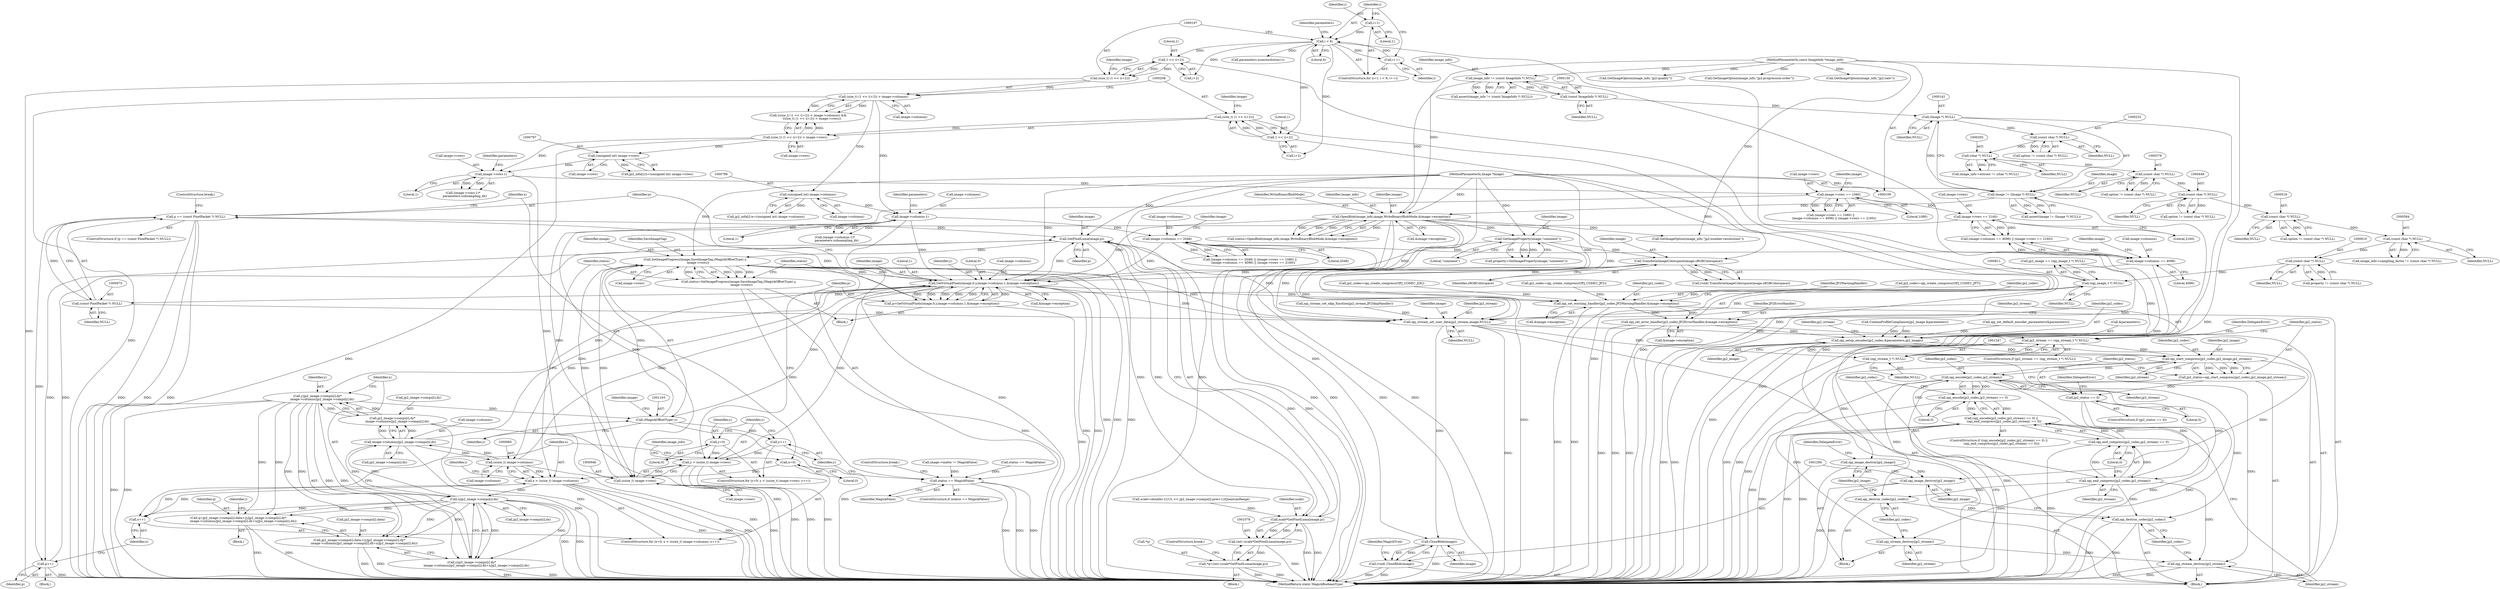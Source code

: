 digraph "0_ImageMagick_3d5ac8c20846871f1eb3068b65f93da7cd33bfd0_0@pointer" {
"1000972" [label="(Call,p == (const PixelPacket *) NULL)"];
"1000957" [label="(Call,p=GetVirtualPixels(image,0,y,image->columns,1,&image->exception))"];
"1000959" [label="(Call,GetVirtualPixels(image,0,y,image->columns,1,&image->exception))"];
"1000659" [label="(Call,TransformImageColorspace(image,sRGBColorspace))"];
"1000603" [label="(Call,GetImageProperty(image,\"comment\"))"];
"1000167" [label="(Call,OpenBlob(image_info,image,WriteBinaryBlobMode,&image->exception))"];
"1000127" [label="(Call,image_info != (const ImageInfo *) NULL)"];
"1000110" [label="(MethodParameterIn,const ImageInfo *image_info)"];
"1000129" [label="(Call,(const ImageInfo *) NULL)"];
"1000139" [label="(Call,image != (Image *) NULL)"];
"1000111" [label="(MethodParameterIn,Image *image)"];
"1000141" [label="(Call,(Image *) NULL)"];
"1001159" [label="(Call,SetImageProgress(image,SaveImageTag,(MagickOffsetType) y,\n      image->rows))"];
"1001081" [label="(Call,GetPixelLuma(image,p))"];
"1001155" [label="(Call,p++)"];
"1000972" [label="(Call,p == (const PixelPacket *) NULL)"];
"1000974" [label="(Call,(const PixelPacket *) NULL)"];
"1000810" [label="(Call,(opj_image_t *) NULL)"];
"1000609" [label="(Call,(const char *) NULL)"];
"1000583" [label="(Call,(const char *) NULL)"];
"1000515" [label="(Call,(const char *) NULL)"];
"1000448" [label="(Call,(const char *) NULL)"];
"1000377" [label="(Call,(const char *) NULL)"];
"1000291" [label="(Call,(char *) NULL)"];
"1000231" [label="(Call,(const char *) NULL)"];
"1001162" [label="(Call,(MagickOffsetType) y)"];
"1001034" [label="(Call,y/jp2_image->comps[i].dy*\n          image->columns/jp2_image->comps[i].dx)"];
"1001036" [label="(Call,jp2_image->comps[i].dy*\n          image->columns/jp2_image->comps[i].dx)"];
"1001044" [label="(Call,image->columns/jp2_image->comps[i].dx)"];
"1000984" [label="(Call,(ssize_t) image->columns)"];
"1001055" [label="(Call,x/jp2_image->comps[i].dx)"];
"1000982" [label="(Call,x < (ssize_t) image->columns)"];
"1000989" [label="(Call,x++)"];
"1000979" [label="(Call,x=0)"];
"1000947" [label="(Call,(ssize_t) image->rows)"];
"1000890" [label="(Call,image->rows == 1080)"];
"1000867" [label="(Call,image->rows-1)"];
"1000206" [label="(Call,(size_t) (1 << (i+2)) > image->rows)"];
"1000207" [label="(Call,(size_t) (1 << (i+2)))"];
"1000209" [label="(Call,1 << (i+2))"];
"1000188" [label="(Call,i < 6)"];
"1000185" [label="(Call,i=1)"];
"1000191" [label="(Call,i++)"];
"1000796" [label="(Call,(unsigned int) image->rows)"];
"1000901" [label="(Call,image->rows == 2160)"];
"1000945" [label="(Call,y < (ssize_t) image->rows)"];
"1000952" [label="(Call,y++)"];
"1000942" [label="(Call,y=0)"];
"1000896" [label="(Call,image->columns == 4096)"];
"1000884" [label="(Call,image->columns == 2048)"];
"1000844" [label="(Call,image->columns-1)"];
"1000195" [label="(Call,(size_t) (1 << (i+2)) > image->columns)"];
"1000196" [label="(Call,(size_t) (1 << (i+2)))"];
"1000198" [label="(Call,1 << (i+2))"];
"1000785" [label="(Call,(unsigned int) image->columns)"];
"1001079" [label="(Call,scale*GetPixelLuma(image,p))"];
"1001077" [label="(Call,(int) (scale*GetPixelLuma(image,p)))"];
"1001074" [label="(Call,*q=(int) (scale*GetPixelLuma(image,p)))"];
"1001023" [label="(Call,q=jp2_image->comps[i].data+(y/jp2_image->comps[i].dy*\n          image->columns/jp2_image->comps[i].dx+x/jp2_image->comps[i].dx))"];
"1001025" [label="(Call,jp2_image->comps[i].data+(y/jp2_image->comps[i].dy*\n          image->columns/jp2_image->comps[i].dx+x/jp2_image->comps[i].dx))"];
"1001033" [label="(Call,y/jp2_image->comps[i].dy*\n          image->columns/jp2_image->comps[i].dx+x/jp2_image->comps[i].dx)"];
"1001203" [label="(Call,opj_set_warning_handler(jp2_codec,JP2WarningHandler,&image->exception))"];
"1001210" [label="(Call,opj_set_error_handler(jp2_codec,JP2ErrorHandler,&image->exception))"];
"1001217" [label="(Call,opj_setup_encoder(jp2_codec,&parameters,jp2_image))"];
"1001254" [label="(Call,opj_start_compress(jp2_codec,jp2_image,jp2_stream))"];
"1001252" [label="(Call,jp2_status=opj_start_compress(jp2_codec,jp2_image,jp2_stream))"];
"1001259" [label="(Call,jp2_status == 0)"];
"1001268" [label="(Call,opj_encode(jp2_codec,jp2_stream))"];
"1001267" [label="(Call,opj_encode(jp2_codec,jp2_stream) == 0)"];
"1001266" [label="(Call,(opj_encode(jp2_codec,jp2_stream) == 0) ||\n      (opj_end_compress(jp2_codec,jp2_stream) == 0))"];
"1001273" [label="(Call,opj_end_compress(jp2_codec,jp2_stream))"];
"1001272" [label="(Call,opj_end_compress(jp2_codec,jp2_stream) == 0)"];
"1001278" [label="(Call,opj_stream_destroy(jp2_stream))"];
"1001287" [label="(Call,opj_stream_destroy(jp2_stream))"];
"1001280" [label="(Call,opj_destroy_codec(jp2_codec))"];
"1001289" [label="(Call,opj_destroy_codec(jp2_codec))"];
"1001282" [label="(Call,opj_image_destroy(jp2_image))"];
"1001291" [label="(Call,opj_image_destroy(jp2_image))"];
"1001239" [label="(Call,opj_stream_set_user_data(jp2_stream,image,NULL))"];
"1001244" [label="(Call,jp2_stream == (opj_stream_t *) NULL)"];
"1001246" [label="(Call,(opj_stream_t *) NULL)"];
"1001295" [label="(Call,CloseBlob(image))"];
"1001293" [label="(Call,(void) CloseBlob(image))"];
"1001157" [label="(Call,status=SetImageProgress(image,SaveImageTag,(MagickOffsetType) y,\n      image->rows))"];
"1001169" [label="(Call,status == MagickFalse)"];
"1000976" [label="(Identifier,NULL)"];
"1001291" [label="(Call,opj_image_destroy(jp2_image))"];
"1000994" [label="(Identifier,i)"];
"1000371" [label="(Call,GetImageOption(image_info,\"jp2:quality\"))"];
"1000131" [label="(Identifier,NULL)"];
"1000184" [label="(ControlStructure,for (i=1; i < 6; i++))"];
"1000171" [label="(Call,&image->exception)"];
"1001073" [label="(Block,)"];
"1001263" [label="(Identifier,DelegateError)"];
"1001181" [label="(Call,jp2_codec=opj_create_compress(OPJ_CODEC_JPT))"];
"1001217" [label="(Call,opj_setup_encoder(jp2_codec,&parameters,jp2_image))"];
"1000127" [label="(Call,image_info != (const ImageInfo *) NULL)"];
"1000953" [label="(Identifier,y)"];
"1000191" [label="(Call,i++)"];
"1000585" [label="(Identifier,NULL)"];
"1000141" [label="(Call,(Image *) NULL)"];
"1001065" [label="(Identifier,i)"];
"1000850" [label="(Identifier,parameters)"];
"1001194" [label="(Call,jp2_codec=opj_create_compress(OPJ_CODEC_J2K))"];
"1000377" [label="(Call,(const char *) NULL)"];
"1001252" [label="(Call,jp2_status=opj_start_compress(jp2_codec,jp2_image,jp2_stream))"];
"1000604" [label="(Identifier,image)"];
"1001255" [label="(Identifier,jp2_codec)"];
"1000206" [label="(Call,(size_t) (1 << (i+2)) > image->rows)"];
"1000902" [label="(Call,image->rows)"];
"1001258" [label="(ControlStructure,if (jp2_status == 0))"];
"1000186" [label="(Identifier,i)"];
"1001244" [label="(Call,jp2_stream == (opj_stream_t *) NULL)"];
"1001280" [label="(Call,opj_destroy_codec(jp2_codec))"];
"1001275" [label="(Identifier,jp2_stream)"];
"1001156" [label="(Identifier,p)"];
"1001219" [label="(Call,&parameters)"];
"1000977" [label="(ControlStructure,break;)"];
"1000375" [label="(Call,option != (const char *) NULL)"];
"1000866" [label="(Call,(image->rows-1)*\n    parameters.subsampling_dx)"];
"1000843" [label="(Call,(image->columns-1)*\n    parameters.subsampling_dx)"];
"1000199" [label="(Literal,1)"];
"1001199" [label="(Call,jp2_codec=opj_create_compress(OPJ_CODEC_JP2))"];
"1000214" [label="(Call,image->rows)"];
"1001292" [label="(Identifier,jp2_image)"];
"1001171" [label="(Identifier,MagickFalse)"];
"1000954" [label="(Block,)"];
"1001223" [label="(Identifier,jp2_stream)"];
"1000176" [label="(Call,status == MagickFalse)"];
"1000990" [label="(Identifier,x)"];
"1000229" [label="(Call,option != (const char *) NULL)"];
"1001037" [label="(Call,jp2_image->comps[i].dy)"];
"1000959" [label="(Call,GetVirtualPixels(image,0,y,image->columns,1,&image->exception))"];
"1000209" [label="(Call,1 << (i+2))"];
"1001277" [label="(Block,)"];
"1001172" [label="(ControlStructure,break;)"];
"1000167" [label="(Call,OpenBlob(image_info,image,WriteBinaryBlobMode,&image->exception))"];
"1000903" [label="(Identifier,image)"];
"1001285" [label="(Identifier,DelegateError)"];
"1000215" [label="(Identifier,image)"];
"1000515" [label="(Call,(const char *) NULL)"];
"1001155" [label="(Call,p++)"];
"1000196" [label="(Call,(size_t) (1 << (i+2)))"];
"1000192" [label="(Identifier,i)"];
"1000906" [label="(Call,CinemaProfileCompliance(jp2_image,&parameters))"];
"1000896" [label="(Call,image->columns == 4096)"];
"1000984" [label="(Call,(ssize_t) image->columns)"];
"1000168" [label="(Identifier,image_info)"];
"1001165" [label="(Call,image->rows)"];
"1001057" [label="(Call,jp2_image->comps[i].dx)"];
"1001281" [label="(Identifier,jp2_codec)"];
"1001157" [label="(Call,status=SetImageProgress(image,SaveImageTag,(MagickOffsetType) y,\n      image->rows))"];
"1000947" [label="(Call,(ssize_t) image->rows)"];
"1000957" [label="(Call,p=GetVirtualPixels(image,0,y,image->columns,1,&image->exception))"];
"1001006" [label="(Call,scale=(double) ((1UL << jp2_image->comps[i].prec)-1)/QuantumRange)"];
"1000195" [label="(Call,(size_t) (1 << (i+2)) > image->columns)"];
"1001269" [label="(Identifier,jp2_codec)"];
"1000901" [label="(Call,image->rows == 2160)"];
"1000194" [label="(Call,((size_t) (1 << (i+2)) > image->columns) &&\n        ((size_t) (1 << (i+2)) > image->rows))"];
"1000198" [label="(Call,1 << (i+2))"];
"1000231" [label="(Call,(const char *) NULL)"];
"1000883" [label="(Call,(image->columns == 2048) || (image->rows == 1080) ||\n       (image->columns == 4096) || (image->rows == 2160))"];
"1000952" [label="(Call,y++)"];
"1000448" [label="(Call,(const char *) NULL)"];
"1000143" [label="(Identifier,NULL)"];
"1000867" [label="(Call,image->rows-1)"];
"1001245" [label="(Identifier,jp2_stream)"];
"1001239" [label="(Call,opj_stream_set_user_data(jp2_stream,image,NULL))"];
"1000607" [label="(Call,property != (const char *) NULL)"];
"1000126" [label="(Call,assert(image_info != (const ImageInfo *) NULL))"];
"1000989" [label="(Call,x++)"];
"1001257" [label="(Identifier,jp2_stream)"];
"1001290" [label="(Identifier,jp2_codec)"];
"1001299" [label="(MethodReturn,static MagickBooleanType)"];
"1000891" [label="(Call,image->rows)"];
"1001279" [label="(Identifier,jp2_stream)"];
"1001248" [label="(Identifier,NULL)"];
"1000895" [label="(Call,(image->columns == 4096) || (image->rows == 2160))"];
"1000188" [label="(Call,i < 6)"];
"1001266" [label="(Call,(opj_encode(jp2_codec,jp2_stream) == 0) ||\n      (opj_end_compress(jp2_codec,jp2_stream) == 0))"];
"1000873" [label="(Identifier,parameters)"];
"1000885" [label="(Call,image->columns)"];
"1001055" [label="(Call,x/jp2_image->comps[i].dx)"];
"1000871" [label="(Literal,1)"];
"1000187" [label="(Literal,1)"];
"1000204" [label="(Identifier,image)"];
"1001162" [label="(Call,(MagickOffsetType) y)"];
"1001048" [label="(Call,jp2_image->comps[i].dx)"];
"1001036" [label="(Call,jp2_image->comps[i].dy*\n          image->columns/jp2_image->comps[i].dx)"];
"1000978" [label="(ControlStructure,for (x=0; x < (ssize_t) image->columns; x++))"];
"1001083" [label="(Identifier,p)"];
"1001203" [label="(Call,opj_set_warning_handler(jp2_codec,JP2WarningHandler,&image->exception))"];
"1000165" [label="(Call,status=OpenBlob(image_info,image,WriteBinaryBlobMode,&image->exception))"];
"1000659" [label="(Call,TransformImageColorspace(image,sRGBColorspace))"];
"1000808" [label="(Call,jp2_image == (opj_image_t *) NULL)"];
"1001079" [label="(Call,scale*GetPixelLuma(image,p))"];
"1000945" [label="(Call,y < (ssize_t) image->rows)"];
"1000894" [label="(Literal,1080)"];
"1000293" [label="(Identifier,NULL)"];
"1001034" [label="(Call,y/jp2_image->comps[i].dy*\n          image->columns/jp2_image->comps[i].dx)"];
"1001023" [label="(Call,q=jp2_image->comps[i].data+(y/jp2_image->comps[i].dy*\n          image->columns/jp2_image->comps[i].dx+x/jp2_image->comps[i].dx))"];
"1000890" [label="(Call,image->rows == 1080)"];
"1001210" [label="(Call,opj_set_error_handler(jp2_codec,JP2ErrorHandler,&image->exception))"];
"1000892" [label="(Identifier,image)"];
"1001170" [label="(Identifier,status)"];
"1000609" [label="(Call,(const char *) NULL)"];
"1000663" [label="(Call,image->matte != MagickFalse)"];
"1000971" [label="(ControlStructure,if (p == (const PixelPacket *) NULL))"];
"1000905" [label="(Literal,2160)"];
"1001236" [label="(Call,opj_stream_set_skip_function(jp2_stream,JP2SkipHandler))"];
"1000981" [label="(Literal,0)"];
"1001161" [label="(Identifier,SaveImageTag)"];
"1000810" [label="(Call,(opj_image_t *) NULL)"];
"1001035" [label="(Identifier,y)"];
"1000779" [label="(Call,jp2_info[i].w=(unsigned int) image->columns)"];
"1000884" [label="(Call,image->columns == 2048)"];
"1001243" [label="(ControlStructure,if (jp2_stream == (opj_stream_t *) NULL))"];
"1001298" [label="(Identifier,MagickTrue)"];
"1000960" [label="(Identifier,image)"];
"1000982" [label="(Call,x < (ssize_t) image->columns)"];
"1000513" [label="(Call,option != (const char *) NULL)"];
"1000185" [label="(Call,i=1)"];
"1000112" [label="(Block,)"];
"1000848" [label="(Literal,1)"];
"1000181" [label="(Call,opj_set_default_encoder_parameters(&parameters))"];
"1001168" [label="(ControlStructure,if (status == MagickFalse))"];
"1001003" [label="(Block,)"];
"1000379" [label="(Identifier,NULL)"];
"1001265" [label="(ControlStructure,if ((opj_encode(jp2_codec,jp2_stream) == 0) ||\n      (opj_end_compress(jp2_codec,jp2_stream) == 0)))"];
"1000129" [label="(Call,(const ImageInfo *) NULL)"];
"1000218" [label="(Call,parameters.numresolution=i)"];
"1000966" [label="(Literal,1)"];
"1001080" [label="(Identifier,scale)"];
"1000225" [label="(Call,GetImageOption(image_info,\"jp2:number-resolutions\"))"];
"1001177" [label="(Identifier,image_info)"];
"1001259" [label="(Call,jp2_status == 0)"];
"1000233" [label="(Identifier,NULL)"];
"1000949" [label="(Call,image->rows)"];
"1001218" [label="(Identifier,jp2_codec)"];
"1001256" [label="(Identifier,jp2_image)"];
"1000661" [label="(Identifier,sRGBColorspace)"];
"1001254" [label="(Call,opj_start_compress(jp2_codec,jp2_image,jp2_stream))"];
"1000601" [label="(Call,property=GetImageProperty(image,\"comment\"))"];
"1001166" [label="(Identifier,image)"];
"1001158" [label="(Identifier,status)"];
"1000207" [label="(Call,(size_t) (1 << (i+2)))"];
"1000110" [label="(MethodParameterIn,const ImageInfo *image_info)"];
"1001164" [label="(Identifier,y)"];
"1000579" [label="(Call,image_info->sampling_factor != (const char *) NULL)"];
"1000986" [label="(Call,image->columns)"];
"1000169" [label="(Identifier,image)"];
"1000868" [label="(Call,image->rows)"];
"1000190" [label="(Literal,6)"];
"1001282" [label="(Call,opj_image_destroy(jp2_image))"];
"1001025" [label="(Call,jp2_image->comps[i].data+(y/jp2_image->comps[i].dy*\n          image->columns/jp2_image->comps[i].dx+x/jp2_image->comps[i].dx))"];
"1000446" [label="(Call,option != (const char *) NULL)"];
"1001206" [label="(Call,&image->exception)"];
"1000941" [label="(ControlStructure,for (y=0; y < (ssize_t) image->rows; y++))"];
"1000942" [label="(Call,y=0)"];
"1000958" [label="(Identifier,p)"];
"1001169" [label="(Call,status == MagickFalse)"];
"1001045" [label="(Call,image->columns)"];
"1000979" [label="(Call,x=0)"];
"1001056" [label="(Identifier,x)"];
"1000787" [label="(Call,image->columns)"];
"1000220" [label="(Identifier,parameters)"];
"1000605" [label="(Literal,\"comment\")"];
"1001296" [label="(Identifier,image)"];
"1001159" [label="(Call,SetImageProgress(image,SaveImageTag,(MagickOffsetType) y,\n      image->rows))"];
"1001253" [label="(Identifier,jp2_status)"];
"1000946" [label="(Identifier,y)"];
"1001278" [label="(Call,opj_stream_destroy(jp2_stream))"];
"1001081" [label="(Call,GetPixelLuma(image,p))"];
"1000442" [label="(Call,GetImageOption(image_info,\"jp2:progression-order\"))"];
"1001204" [label="(Identifier,jp2_codec)"];
"1001261" [label="(Literal,0)"];
"1000139" [label="(Call,image != (Image *) NULL)"];
"1000812" [label="(Identifier,NULL)"];
"1001288" [label="(Identifier,jp2_stream)"];
"1001213" [label="(Call,&image->exception)"];
"1001084" [label="(ControlStructure,break;)"];
"1001267" [label="(Call,opj_encode(jp2_codec,jp2_stream) == 0)"];
"1001074" [label="(Call,*q=(int) (scale*GetPixelLuma(image,p)))"];
"1000888" [label="(Literal,2048)"];
"1001273" [label="(Call,opj_end_compress(jp2_codec,jp2_stream))"];
"1001260" [label="(Identifier,jp2_status)"];
"1000210" [label="(Literal,1)"];
"1000517" [label="(Identifier,NULL)"];
"1000200" [label="(Call,i+2)"];
"1000845" [label="(Call,image->columns)"];
"1001274" [label="(Identifier,jp2_codec)"];
"1001082" [label="(Identifier,image)"];
"1000973" [label="(Identifier,p)"];
"1000897" [label="(Call,image->columns)"];
"1001289" [label="(Call,opj_destroy_codec(jp2_codec))"];
"1001242" [label="(Identifier,NULL)"];
"1001246" [label="(Call,(opj_stream_t *) NULL)"];
"1001075" [label="(Call,*q)"];
"1000983" [label="(Identifier,x)"];
"1001293" [label="(Call,(void) CloseBlob(image))"];
"1000790" [label="(Call,jp2_info[i].h=(unsigned int) image->rows)"];
"1000138" [label="(Call,assert(image != (Image *) NULL))"];
"1000450" [label="(Identifier,NULL)"];
"1000611" [label="(Identifier,NULL)"];
"1000898" [label="(Identifier,image)"];
"1000798" [label="(Call,image->rows)"];
"1000944" [label="(Literal,0)"];
"1000967" [label="(Call,&image->exception)"];
"1001024" [label="(Identifier,q)"];
"1001205" [label="(Identifier,JP2WarningHandler)"];
"1001276" [label="(Literal,0)"];
"1001250" [label="(Identifier,DelegateError)"];
"1001272" [label="(Call,opj_end_compress(jp2_codec,jp2_stream) == 0)"];
"1000796" [label="(Call,(unsigned int) image->rows)"];
"1000900" [label="(Literal,4096)"];
"1001044" [label="(Call,image->columns/jp2_image->comps[i].dx)"];
"1001033" [label="(Call,y/jp2_image->comps[i].dy*\n          image->columns/jp2_image->comps[i].dx+x/jp2_image->comps[i].dx)"];
"1000889" [label="(Call,(image->rows == 1080) ||\n       (image->columns == 4096) || (image->rows == 2160))"];
"1001241" [label="(Identifier,image)"];
"1000140" [label="(Identifier,image)"];
"1000583" [label="(Call,(const char *) NULL)"];
"1000603" [label="(Call,GetImageProperty(image,\"comment\"))"];
"1000980" [label="(Identifier,x)"];
"1000972" [label="(Call,p == (const PixelPacket *) NULL)"];
"1001160" [label="(Identifier,image)"];
"1000291" [label="(Call,(char *) NULL)"];
"1001295" [label="(Call,CloseBlob(image))"];
"1000287" [label="(Call,image_info->extract != (char *) NULL)"];
"1001077" [label="(Call,(int) (scale*GetPixelLuma(image,p)))"];
"1001026" [label="(Call,jp2_image->comps[i].data)"];
"1001212" [label="(Identifier,JP2ErrorHandler)"];
"1000974" [label="(Call,(const PixelPacket *) NULL)"];
"1000203" [label="(Call,image->columns)"];
"1001287" [label="(Call,opj_stream_destroy(jp2_stream))"];
"1000660" [label="(Identifier,image)"];
"1000170" [label="(Identifier,WriteBinaryBlobMode)"];
"1000785" [label="(Call,(unsigned int) image->columns)"];
"1000509" [label="(Call,GetImageOption(image_info,\"jp2:rate\"))"];
"1000962" [label="(Identifier,y)"];
"1001221" [label="(Identifier,jp2_image)"];
"1000211" [label="(Call,i+2)"];
"1001268" [label="(Call,opj_encode(jp2_codec,jp2_stream))"];
"1001283" [label="(Identifier,jp2_image)"];
"1000961" [label="(Literal,0)"];
"1000943" [label="(Identifier,y)"];
"1001211" [label="(Identifier,jp2_codec)"];
"1000991" [label="(Block,)"];
"1000111" [label="(MethodParameterIn,Image *image)"];
"1000844" [label="(Call,image->columns-1)"];
"1000657" [label="(Call,(void) TransformImageColorspace(image,sRGBColorspace))"];
"1000189" [label="(Identifier,i)"];
"1001270" [label="(Identifier,jp2_stream)"];
"1000963" [label="(Call,image->columns)"];
"1000128" [label="(Identifier,image_info)"];
"1001240" [label="(Identifier,jp2_stream)"];
"1001271" [label="(Literal,0)"];
"1000972" -> "1000971"  [label="AST: "];
"1000972" -> "1000974"  [label="CFG: "];
"1000973" -> "1000972"  [label="AST: "];
"1000974" -> "1000972"  [label="AST: "];
"1000977" -> "1000972"  [label="CFG: "];
"1000980" -> "1000972"  [label="CFG: "];
"1000972" -> "1001299"  [label="DDG: "];
"1000972" -> "1001299"  [label="DDG: "];
"1000972" -> "1001299"  [label="DDG: "];
"1000957" -> "1000972"  [label="DDG: "];
"1000974" -> "1000972"  [label="DDG: "];
"1000972" -> "1001081"  [label="DDG: "];
"1000972" -> "1001155"  [label="DDG: "];
"1000957" -> "1000954"  [label="AST: "];
"1000957" -> "1000959"  [label="CFG: "];
"1000958" -> "1000957"  [label="AST: "];
"1000959" -> "1000957"  [label="AST: "];
"1000973" -> "1000957"  [label="CFG: "];
"1000957" -> "1001299"  [label="DDG: "];
"1000959" -> "1000957"  [label="DDG: "];
"1000959" -> "1000957"  [label="DDG: "];
"1000959" -> "1000957"  [label="DDG: "];
"1000959" -> "1000957"  [label="DDG: "];
"1000959" -> "1000957"  [label="DDG: "];
"1000959" -> "1000957"  [label="DDG: "];
"1000959" -> "1000967"  [label="CFG: "];
"1000960" -> "1000959"  [label="AST: "];
"1000961" -> "1000959"  [label="AST: "];
"1000962" -> "1000959"  [label="AST: "];
"1000963" -> "1000959"  [label="AST: "];
"1000966" -> "1000959"  [label="AST: "];
"1000967" -> "1000959"  [label="AST: "];
"1000959" -> "1001299"  [label="DDG: "];
"1000959" -> "1001299"  [label="DDG: "];
"1000659" -> "1000959"  [label="DDG: "];
"1000603" -> "1000959"  [label="DDG: "];
"1001159" -> "1000959"  [label="DDG: "];
"1000111" -> "1000959"  [label="DDG: "];
"1000945" -> "1000959"  [label="DDG: "];
"1000896" -> "1000959"  [label="DDG: "];
"1001044" -> "1000959"  [label="DDG: "];
"1000884" -> "1000959"  [label="DDG: "];
"1000984" -> "1000959"  [label="DDG: "];
"1000844" -> "1000959"  [label="DDG: "];
"1000167" -> "1000959"  [label="DDG: "];
"1000959" -> "1000984"  [label="DDG: "];
"1000959" -> "1001034"  [label="DDG: "];
"1000959" -> "1001081"  [label="DDG: "];
"1000959" -> "1001159"  [label="DDG: "];
"1000959" -> "1001162"  [label="DDG: "];
"1000959" -> "1001203"  [label="DDG: "];
"1000959" -> "1001239"  [label="DDG: "];
"1000659" -> "1000657"  [label="AST: "];
"1000659" -> "1000661"  [label="CFG: "];
"1000660" -> "1000659"  [label="AST: "];
"1000661" -> "1000659"  [label="AST: "];
"1000657" -> "1000659"  [label="CFG: "];
"1000659" -> "1001299"  [label="DDG: "];
"1000659" -> "1000657"  [label="DDG: "];
"1000659" -> "1000657"  [label="DDG: "];
"1000603" -> "1000659"  [label="DDG: "];
"1000111" -> "1000659"  [label="DDG: "];
"1000659" -> "1001239"  [label="DDG: "];
"1000603" -> "1000601"  [label="AST: "];
"1000603" -> "1000605"  [label="CFG: "];
"1000604" -> "1000603"  [label="AST: "];
"1000605" -> "1000603"  [label="AST: "];
"1000601" -> "1000603"  [label="CFG: "];
"1000603" -> "1000601"  [label="DDG: "];
"1000603" -> "1000601"  [label="DDG: "];
"1000167" -> "1000603"  [label="DDG: "];
"1000111" -> "1000603"  [label="DDG: "];
"1000603" -> "1001239"  [label="DDG: "];
"1000167" -> "1000165"  [label="AST: "];
"1000167" -> "1000171"  [label="CFG: "];
"1000168" -> "1000167"  [label="AST: "];
"1000169" -> "1000167"  [label="AST: "];
"1000170" -> "1000167"  [label="AST: "];
"1000171" -> "1000167"  [label="AST: "];
"1000165" -> "1000167"  [label="CFG: "];
"1000167" -> "1001299"  [label="DDG: "];
"1000167" -> "1001299"  [label="DDG: "];
"1000167" -> "1001299"  [label="DDG: "];
"1000167" -> "1001299"  [label="DDG: "];
"1000167" -> "1000165"  [label="DDG: "];
"1000167" -> "1000165"  [label="DDG: "];
"1000167" -> "1000165"  [label="DDG: "];
"1000167" -> "1000165"  [label="DDG: "];
"1000127" -> "1000167"  [label="DDG: "];
"1000110" -> "1000167"  [label="DDG: "];
"1000139" -> "1000167"  [label="DDG: "];
"1000111" -> "1000167"  [label="DDG: "];
"1000167" -> "1000225"  [label="DDG: "];
"1000167" -> "1001203"  [label="DDG: "];
"1000127" -> "1000126"  [label="AST: "];
"1000127" -> "1000129"  [label="CFG: "];
"1000128" -> "1000127"  [label="AST: "];
"1000129" -> "1000127"  [label="AST: "];
"1000126" -> "1000127"  [label="CFG: "];
"1000127" -> "1001299"  [label="DDG: "];
"1000127" -> "1000126"  [label="DDG: "];
"1000127" -> "1000126"  [label="DDG: "];
"1000110" -> "1000127"  [label="DDG: "];
"1000129" -> "1000127"  [label="DDG: "];
"1000110" -> "1000109"  [label="AST: "];
"1000110" -> "1001299"  [label="DDG: "];
"1000110" -> "1000225"  [label="DDG: "];
"1000110" -> "1000371"  [label="DDG: "];
"1000110" -> "1000442"  [label="DDG: "];
"1000110" -> "1000509"  [label="DDG: "];
"1000129" -> "1000131"  [label="CFG: "];
"1000130" -> "1000129"  [label="AST: "];
"1000131" -> "1000129"  [label="AST: "];
"1000129" -> "1000141"  [label="DDG: "];
"1000139" -> "1000138"  [label="AST: "];
"1000139" -> "1000141"  [label="CFG: "];
"1000140" -> "1000139"  [label="AST: "];
"1000141" -> "1000139"  [label="AST: "];
"1000138" -> "1000139"  [label="CFG: "];
"1000139" -> "1001299"  [label="DDG: "];
"1000139" -> "1000138"  [label="DDG: "];
"1000139" -> "1000138"  [label="DDG: "];
"1000111" -> "1000139"  [label="DDG: "];
"1000141" -> "1000139"  [label="DDG: "];
"1000111" -> "1000109"  [label="AST: "];
"1000111" -> "1001299"  [label="DDG: "];
"1000111" -> "1001081"  [label="DDG: "];
"1000111" -> "1001159"  [label="DDG: "];
"1000111" -> "1001239"  [label="DDG: "];
"1000111" -> "1001295"  [label="DDG: "];
"1000141" -> "1000143"  [label="CFG: "];
"1000142" -> "1000141"  [label="AST: "];
"1000143" -> "1000141"  [label="AST: "];
"1000141" -> "1001299"  [label="DDG: "];
"1000141" -> "1000231"  [label="DDG: "];
"1001159" -> "1001157"  [label="AST: "];
"1001159" -> "1001165"  [label="CFG: "];
"1001160" -> "1001159"  [label="AST: "];
"1001161" -> "1001159"  [label="AST: "];
"1001162" -> "1001159"  [label="AST: "];
"1001165" -> "1001159"  [label="AST: "];
"1001157" -> "1001159"  [label="CFG: "];
"1001159" -> "1001299"  [label="DDG: "];
"1001159" -> "1001299"  [label="DDG: "];
"1001159" -> "1001299"  [label="DDG: "];
"1001159" -> "1000947"  [label="DDG: "];
"1001159" -> "1001157"  [label="DDG: "];
"1001159" -> "1001157"  [label="DDG: "];
"1001159" -> "1001157"  [label="DDG: "];
"1001159" -> "1001157"  [label="DDG: "];
"1001081" -> "1001159"  [label="DDG: "];
"1001162" -> "1001159"  [label="DDG: "];
"1000947" -> "1001159"  [label="DDG: "];
"1001159" -> "1001239"  [label="DDG: "];
"1001081" -> "1001079"  [label="AST: "];
"1001081" -> "1001083"  [label="CFG: "];
"1001082" -> "1001081"  [label="AST: "];
"1001083" -> "1001081"  [label="AST: "];
"1001079" -> "1001081"  [label="CFG: "];
"1001081" -> "1001299"  [label="DDG: "];
"1001081" -> "1001079"  [label="DDG: "];
"1001081" -> "1001079"  [label="DDG: "];
"1001155" -> "1001081"  [label="DDG: "];
"1001081" -> "1001155"  [label="DDG: "];
"1001081" -> "1001239"  [label="DDG: "];
"1001155" -> "1000991"  [label="AST: "];
"1001155" -> "1001156"  [label="CFG: "];
"1001156" -> "1001155"  [label="AST: "];
"1000990" -> "1001155"  [label="CFG: "];
"1001155" -> "1001299"  [label="DDG: "];
"1000974" -> "1000976"  [label="CFG: "];
"1000975" -> "1000974"  [label="AST: "];
"1000976" -> "1000974"  [label="AST: "];
"1000810" -> "1000974"  [label="DDG: "];
"1000974" -> "1001239"  [label="DDG: "];
"1000810" -> "1000808"  [label="AST: "];
"1000810" -> "1000812"  [label="CFG: "];
"1000811" -> "1000810"  [label="AST: "];
"1000812" -> "1000810"  [label="AST: "];
"1000808" -> "1000810"  [label="CFG: "];
"1000810" -> "1000808"  [label="DDG: "];
"1000609" -> "1000810"  [label="DDG: "];
"1000810" -> "1001239"  [label="DDG: "];
"1000609" -> "1000607"  [label="AST: "];
"1000609" -> "1000611"  [label="CFG: "];
"1000610" -> "1000609"  [label="AST: "];
"1000611" -> "1000609"  [label="AST: "];
"1000607" -> "1000609"  [label="CFG: "];
"1000609" -> "1000607"  [label="DDG: "];
"1000583" -> "1000609"  [label="DDG: "];
"1000583" -> "1000579"  [label="AST: "];
"1000583" -> "1000585"  [label="CFG: "];
"1000584" -> "1000583"  [label="AST: "];
"1000585" -> "1000583"  [label="AST: "];
"1000579" -> "1000583"  [label="CFG: "];
"1000583" -> "1000579"  [label="DDG: "];
"1000515" -> "1000583"  [label="DDG: "];
"1000515" -> "1000513"  [label="AST: "];
"1000515" -> "1000517"  [label="CFG: "];
"1000516" -> "1000515"  [label="AST: "];
"1000517" -> "1000515"  [label="AST: "];
"1000513" -> "1000515"  [label="CFG: "];
"1000515" -> "1000513"  [label="DDG: "];
"1000448" -> "1000515"  [label="DDG: "];
"1000448" -> "1000446"  [label="AST: "];
"1000448" -> "1000450"  [label="CFG: "];
"1000449" -> "1000448"  [label="AST: "];
"1000450" -> "1000448"  [label="AST: "];
"1000446" -> "1000448"  [label="CFG: "];
"1000448" -> "1000446"  [label="DDG: "];
"1000377" -> "1000448"  [label="DDG: "];
"1000377" -> "1000375"  [label="AST: "];
"1000377" -> "1000379"  [label="CFG: "];
"1000378" -> "1000377"  [label="AST: "];
"1000379" -> "1000377"  [label="AST: "];
"1000375" -> "1000377"  [label="CFG: "];
"1000377" -> "1000375"  [label="DDG: "];
"1000291" -> "1000377"  [label="DDG: "];
"1000291" -> "1000287"  [label="AST: "];
"1000291" -> "1000293"  [label="CFG: "];
"1000292" -> "1000291"  [label="AST: "];
"1000293" -> "1000291"  [label="AST: "];
"1000287" -> "1000291"  [label="CFG: "];
"1000291" -> "1000287"  [label="DDG: "];
"1000231" -> "1000291"  [label="DDG: "];
"1000231" -> "1000229"  [label="AST: "];
"1000231" -> "1000233"  [label="CFG: "];
"1000232" -> "1000231"  [label="AST: "];
"1000233" -> "1000231"  [label="AST: "];
"1000229" -> "1000231"  [label="CFG: "];
"1000231" -> "1000229"  [label="DDG: "];
"1001162" -> "1001164"  [label="CFG: "];
"1001163" -> "1001162"  [label="AST: "];
"1001164" -> "1001162"  [label="AST: "];
"1001166" -> "1001162"  [label="CFG: "];
"1001162" -> "1001299"  [label="DDG: "];
"1001162" -> "1000952"  [label="DDG: "];
"1001034" -> "1001162"  [label="DDG: "];
"1001034" -> "1001033"  [label="AST: "];
"1001034" -> "1001036"  [label="CFG: "];
"1001035" -> "1001034"  [label="AST: "];
"1001036" -> "1001034"  [label="AST: "];
"1001056" -> "1001034"  [label="CFG: "];
"1001034" -> "1001299"  [label="DDG: "];
"1001034" -> "1001299"  [label="DDG: "];
"1001034" -> "1001023"  [label="DDG: "];
"1001034" -> "1001023"  [label="DDG: "];
"1001034" -> "1001025"  [label="DDG: "];
"1001034" -> "1001025"  [label="DDG: "];
"1001034" -> "1001033"  [label="DDG: "];
"1001034" -> "1001033"  [label="DDG: "];
"1001036" -> "1001034"  [label="DDG: "];
"1001036" -> "1001034"  [label="DDG: "];
"1001036" -> "1001044"  [label="CFG: "];
"1001037" -> "1001036"  [label="AST: "];
"1001044" -> "1001036"  [label="AST: "];
"1001036" -> "1001299"  [label="DDG: "];
"1001036" -> "1001299"  [label="DDG: "];
"1001044" -> "1001036"  [label="DDG: "];
"1001044" -> "1001036"  [label="DDG: "];
"1001044" -> "1001048"  [label="CFG: "];
"1001045" -> "1001044"  [label="AST: "];
"1001048" -> "1001044"  [label="AST: "];
"1001044" -> "1001299"  [label="DDG: "];
"1001044" -> "1000984"  [label="DDG: "];
"1000984" -> "1001044"  [label="DDG: "];
"1001055" -> "1001044"  [label="DDG: "];
"1001044" -> "1001055"  [label="DDG: "];
"1000984" -> "1000982"  [label="AST: "];
"1000984" -> "1000986"  [label="CFG: "];
"1000985" -> "1000984"  [label="AST: "];
"1000986" -> "1000984"  [label="AST: "];
"1000982" -> "1000984"  [label="CFG: "];
"1000984" -> "1001299"  [label="DDG: "];
"1000984" -> "1000982"  [label="DDG: "];
"1001055" -> "1001033"  [label="AST: "];
"1001055" -> "1001057"  [label="CFG: "];
"1001056" -> "1001055"  [label="AST: "];
"1001057" -> "1001055"  [label="AST: "];
"1001033" -> "1001055"  [label="CFG: "];
"1001055" -> "1001299"  [label="DDG: "];
"1001055" -> "1001299"  [label="DDG: "];
"1001055" -> "1000989"  [label="DDG: "];
"1001055" -> "1001023"  [label="DDG: "];
"1001055" -> "1001023"  [label="DDG: "];
"1001055" -> "1001025"  [label="DDG: "];
"1001055" -> "1001025"  [label="DDG: "];
"1001055" -> "1001033"  [label="DDG: "];
"1001055" -> "1001033"  [label="DDG: "];
"1000982" -> "1001055"  [label="DDG: "];
"1000982" -> "1000978"  [label="AST: "];
"1000983" -> "1000982"  [label="AST: "];
"1000994" -> "1000982"  [label="CFG: "];
"1001158" -> "1000982"  [label="CFG: "];
"1000982" -> "1001299"  [label="DDG: "];
"1000982" -> "1001299"  [label="DDG: "];
"1000982" -> "1001299"  [label="DDG: "];
"1000989" -> "1000982"  [label="DDG: "];
"1000979" -> "1000982"  [label="DDG: "];
"1000982" -> "1000989"  [label="DDG: "];
"1000989" -> "1000978"  [label="AST: "];
"1000989" -> "1000990"  [label="CFG: "];
"1000990" -> "1000989"  [label="AST: "];
"1000983" -> "1000989"  [label="CFG: "];
"1000979" -> "1000978"  [label="AST: "];
"1000979" -> "1000981"  [label="CFG: "];
"1000980" -> "1000979"  [label="AST: "];
"1000981" -> "1000979"  [label="AST: "];
"1000983" -> "1000979"  [label="CFG: "];
"1000947" -> "1000945"  [label="AST: "];
"1000947" -> "1000949"  [label="CFG: "];
"1000948" -> "1000947"  [label="AST: "];
"1000949" -> "1000947"  [label="AST: "];
"1000945" -> "1000947"  [label="CFG: "];
"1000947" -> "1001299"  [label="DDG: "];
"1000947" -> "1000945"  [label="DDG: "];
"1000890" -> "1000947"  [label="DDG: "];
"1000867" -> "1000947"  [label="DDG: "];
"1000901" -> "1000947"  [label="DDG: "];
"1000890" -> "1000889"  [label="AST: "];
"1000890" -> "1000894"  [label="CFG: "];
"1000891" -> "1000890"  [label="AST: "];
"1000894" -> "1000890"  [label="AST: "];
"1000898" -> "1000890"  [label="CFG: "];
"1000889" -> "1000890"  [label="CFG: "];
"1000890" -> "1000889"  [label="DDG: "];
"1000890" -> "1000889"  [label="DDG: "];
"1000867" -> "1000890"  [label="DDG: "];
"1000890" -> "1000901"  [label="DDG: "];
"1000867" -> "1000866"  [label="AST: "];
"1000867" -> "1000871"  [label="CFG: "];
"1000868" -> "1000867"  [label="AST: "];
"1000871" -> "1000867"  [label="AST: "];
"1000873" -> "1000867"  [label="CFG: "];
"1000867" -> "1000866"  [label="DDG: "];
"1000867" -> "1000866"  [label="DDG: "];
"1000206" -> "1000867"  [label="DDG: "];
"1000796" -> "1000867"  [label="DDG: "];
"1000206" -> "1000194"  [label="AST: "];
"1000206" -> "1000214"  [label="CFG: "];
"1000207" -> "1000206"  [label="AST: "];
"1000214" -> "1000206"  [label="AST: "];
"1000194" -> "1000206"  [label="CFG: "];
"1000206" -> "1001299"  [label="DDG: "];
"1000206" -> "1000194"  [label="DDG: "];
"1000206" -> "1000194"  [label="DDG: "];
"1000207" -> "1000206"  [label="DDG: "];
"1000206" -> "1000796"  [label="DDG: "];
"1000207" -> "1000209"  [label="CFG: "];
"1000208" -> "1000207"  [label="AST: "];
"1000209" -> "1000207"  [label="AST: "];
"1000215" -> "1000207"  [label="CFG: "];
"1000207" -> "1001299"  [label="DDG: "];
"1000209" -> "1000207"  [label="DDG: "];
"1000209" -> "1000207"  [label="DDG: "];
"1000209" -> "1000211"  [label="CFG: "];
"1000210" -> "1000209"  [label="AST: "];
"1000211" -> "1000209"  [label="AST: "];
"1000209" -> "1001299"  [label="DDG: "];
"1000188" -> "1000209"  [label="DDG: "];
"1000188" -> "1000184"  [label="AST: "];
"1000188" -> "1000190"  [label="CFG: "];
"1000189" -> "1000188"  [label="AST: "];
"1000190" -> "1000188"  [label="AST: "];
"1000197" -> "1000188"  [label="CFG: "];
"1000220" -> "1000188"  [label="CFG: "];
"1000188" -> "1001299"  [label="DDG: "];
"1000185" -> "1000188"  [label="DDG: "];
"1000191" -> "1000188"  [label="DDG: "];
"1000188" -> "1000191"  [label="DDG: "];
"1000188" -> "1000198"  [label="DDG: "];
"1000188" -> "1000200"  [label="DDG: "];
"1000188" -> "1000211"  [label="DDG: "];
"1000188" -> "1000218"  [label="DDG: "];
"1000185" -> "1000184"  [label="AST: "];
"1000185" -> "1000187"  [label="CFG: "];
"1000186" -> "1000185"  [label="AST: "];
"1000187" -> "1000185"  [label="AST: "];
"1000189" -> "1000185"  [label="CFG: "];
"1000191" -> "1000184"  [label="AST: "];
"1000191" -> "1000192"  [label="CFG: "];
"1000192" -> "1000191"  [label="AST: "];
"1000189" -> "1000191"  [label="CFG: "];
"1000796" -> "1000790"  [label="AST: "];
"1000796" -> "1000798"  [label="CFG: "];
"1000797" -> "1000796"  [label="AST: "];
"1000798" -> "1000796"  [label="AST: "];
"1000790" -> "1000796"  [label="CFG: "];
"1000796" -> "1000790"  [label="DDG: "];
"1000901" -> "1000895"  [label="AST: "];
"1000901" -> "1000905"  [label="CFG: "];
"1000902" -> "1000901"  [label="AST: "];
"1000905" -> "1000901"  [label="AST: "];
"1000895" -> "1000901"  [label="CFG: "];
"1000901" -> "1000895"  [label="DDG: "];
"1000901" -> "1000895"  [label="DDG: "];
"1000945" -> "1000941"  [label="AST: "];
"1000946" -> "1000945"  [label="AST: "];
"1000958" -> "1000945"  [label="CFG: "];
"1001177" -> "1000945"  [label="CFG: "];
"1000945" -> "1001299"  [label="DDG: "];
"1000945" -> "1001299"  [label="DDG: "];
"1000945" -> "1001299"  [label="DDG: "];
"1000952" -> "1000945"  [label="DDG: "];
"1000942" -> "1000945"  [label="DDG: "];
"1000952" -> "1000941"  [label="AST: "];
"1000952" -> "1000953"  [label="CFG: "];
"1000953" -> "1000952"  [label="AST: "];
"1000946" -> "1000952"  [label="CFG: "];
"1000942" -> "1000941"  [label="AST: "];
"1000942" -> "1000944"  [label="CFG: "];
"1000943" -> "1000942"  [label="AST: "];
"1000944" -> "1000942"  [label="AST: "];
"1000946" -> "1000942"  [label="CFG: "];
"1000896" -> "1000895"  [label="AST: "];
"1000896" -> "1000900"  [label="CFG: "];
"1000897" -> "1000896"  [label="AST: "];
"1000900" -> "1000896"  [label="AST: "];
"1000903" -> "1000896"  [label="CFG: "];
"1000895" -> "1000896"  [label="CFG: "];
"1000896" -> "1001299"  [label="DDG: "];
"1000896" -> "1000895"  [label="DDG: "];
"1000896" -> "1000895"  [label="DDG: "];
"1000884" -> "1000896"  [label="DDG: "];
"1000884" -> "1000883"  [label="AST: "];
"1000884" -> "1000888"  [label="CFG: "];
"1000885" -> "1000884"  [label="AST: "];
"1000888" -> "1000884"  [label="AST: "];
"1000892" -> "1000884"  [label="CFG: "];
"1000883" -> "1000884"  [label="CFG: "];
"1000884" -> "1001299"  [label="DDG: "];
"1000884" -> "1000883"  [label="DDG: "];
"1000884" -> "1000883"  [label="DDG: "];
"1000844" -> "1000884"  [label="DDG: "];
"1000844" -> "1000843"  [label="AST: "];
"1000844" -> "1000848"  [label="CFG: "];
"1000845" -> "1000844"  [label="AST: "];
"1000848" -> "1000844"  [label="AST: "];
"1000850" -> "1000844"  [label="CFG: "];
"1000844" -> "1001299"  [label="DDG: "];
"1000844" -> "1000843"  [label="DDG: "];
"1000844" -> "1000843"  [label="DDG: "];
"1000195" -> "1000844"  [label="DDG: "];
"1000785" -> "1000844"  [label="DDG: "];
"1000195" -> "1000194"  [label="AST: "];
"1000195" -> "1000203"  [label="CFG: "];
"1000196" -> "1000195"  [label="AST: "];
"1000203" -> "1000195"  [label="AST: "];
"1000208" -> "1000195"  [label="CFG: "];
"1000194" -> "1000195"  [label="CFG: "];
"1000195" -> "1001299"  [label="DDG: "];
"1000195" -> "1000194"  [label="DDG: "];
"1000195" -> "1000194"  [label="DDG: "];
"1000196" -> "1000195"  [label="DDG: "];
"1000195" -> "1000785"  [label="DDG: "];
"1000196" -> "1000198"  [label="CFG: "];
"1000197" -> "1000196"  [label="AST: "];
"1000198" -> "1000196"  [label="AST: "];
"1000204" -> "1000196"  [label="CFG: "];
"1000196" -> "1001299"  [label="DDG: "];
"1000198" -> "1000196"  [label="DDG: "];
"1000198" -> "1000196"  [label="DDG: "];
"1000198" -> "1000200"  [label="CFG: "];
"1000199" -> "1000198"  [label="AST: "];
"1000200" -> "1000198"  [label="AST: "];
"1000198" -> "1001299"  [label="DDG: "];
"1000785" -> "1000779"  [label="AST: "];
"1000785" -> "1000787"  [label="CFG: "];
"1000786" -> "1000785"  [label="AST: "];
"1000787" -> "1000785"  [label="AST: "];
"1000779" -> "1000785"  [label="CFG: "];
"1000785" -> "1000779"  [label="DDG: "];
"1001079" -> "1001077"  [label="AST: "];
"1001080" -> "1001079"  [label="AST: "];
"1001077" -> "1001079"  [label="CFG: "];
"1001079" -> "1001299"  [label="DDG: "];
"1001079" -> "1001299"  [label="DDG: "];
"1001079" -> "1001077"  [label="DDG: "];
"1001079" -> "1001077"  [label="DDG: "];
"1001006" -> "1001079"  [label="DDG: "];
"1001077" -> "1001074"  [label="AST: "];
"1001078" -> "1001077"  [label="AST: "];
"1001074" -> "1001077"  [label="CFG: "];
"1001077" -> "1001299"  [label="DDG: "];
"1001077" -> "1001074"  [label="DDG: "];
"1001074" -> "1001073"  [label="AST: "];
"1001075" -> "1001074"  [label="AST: "];
"1001084" -> "1001074"  [label="CFG: "];
"1001074" -> "1001299"  [label="DDG: "];
"1001074" -> "1001299"  [label="DDG: "];
"1001023" -> "1001003"  [label="AST: "];
"1001023" -> "1001025"  [label="CFG: "];
"1001024" -> "1001023"  [label="AST: "];
"1001025" -> "1001023"  [label="AST: "];
"1001065" -> "1001023"  [label="CFG: "];
"1001023" -> "1001299"  [label="DDG: "];
"1001023" -> "1001299"  [label="DDG: "];
"1001025" -> "1001033"  [label="CFG: "];
"1001026" -> "1001025"  [label="AST: "];
"1001033" -> "1001025"  [label="AST: "];
"1001025" -> "1001299"  [label="DDG: "];
"1001025" -> "1001299"  [label="DDG: "];
"1001033" -> "1001299"  [label="DDG: "];
"1001033" -> "1001299"  [label="DDG: "];
"1001203" -> "1000112"  [label="AST: "];
"1001203" -> "1001206"  [label="CFG: "];
"1001204" -> "1001203"  [label="AST: "];
"1001205" -> "1001203"  [label="AST: "];
"1001206" -> "1001203"  [label="AST: "];
"1001211" -> "1001203"  [label="CFG: "];
"1001203" -> "1001299"  [label="DDG: "];
"1001203" -> "1001299"  [label="DDG: "];
"1001181" -> "1001203"  [label="DDG: "];
"1001199" -> "1001203"  [label="DDG: "];
"1001194" -> "1001203"  [label="DDG: "];
"1001203" -> "1001210"  [label="DDG: "];
"1001203" -> "1001210"  [label="DDG: "];
"1001210" -> "1000112"  [label="AST: "];
"1001210" -> "1001213"  [label="CFG: "];
"1001211" -> "1001210"  [label="AST: "];
"1001212" -> "1001210"  [label="AST: "];
"1001213" -> "1001210"  [label="AST: "];
"1001218" -> "1001210"  [label="CFG: "];
"1001210" -> "1001299"  [label="DDG: "];
"1001210" -> "1001299"  [label="DDG: "];
"1001210" -> "1001299"  [label="DDG: "];
"1001210" -> "1001217"  [label="DDG: "];
"1001217" -> "1000112"  [label="AST: "];
"1001217" -> "1001221"  [label="CFG: "];
"1001218" -> "1001217"  [label="AST: "];
"1001219" -> "1001217"  [label="AST: "];
"1001221" -> "1001217"  [label="AST: "];
"1001223" -> "1001217"  [label="CFG: "];
"1001217" -> "1001299"  [label="DDG: "];
"1001217" -> "1001299"  [label="DDG: "];
"1000181" -> "1001217"  [label="DDG: "];
"1000906" -> "1001217"  [label="DDG: "];
"1000906" -> "1001217"  [label="DDG: "];
"1000808" -> "1001217"  [label="DDG: "];
"1001217" -> "1001254"  [label="DDG: "];
"1001217" -> "1001254"  [label="DDG: "];
"1001254" -> "1001252"  [label="AST: "];
"1001254" -> "1001257"  [label="CFG: "];
"1001255" -> "1001254"  [label="AST: "];
"1001256" -> "1001254"  [label="AST: "];
"1001257" -> "1001254"  [label="AST: "];
"1001252" -> "1001254"  [label="CFG: "];
"1001254" -> "1001252"  [label="DDG: "];
"1001254" -> "1001252"  [label="DDG: "];
"1001254" -> "1001252"  [label="DDG: "];
"1001244" -> "1001254"  [label="DDG: "];
"1001254" -> "1001268"  [label="DDG: "];
"1001254" -> "1001268"  [label="DDG: "];
"1001254" -> "1001282"  [label="DDG: "];
"1001254" -> "1001291"  [label="DDG: "];
"1001252" -> "1000112"  [label="AST: "];
"1001253" -> "1001252"  [label="AST: "];
"1001260" -> "1001252"  [label="CFG: "];
"1001252" -> "1001299"  [label="DDG: "];
"1001252" -> "1001259"  [label="DDG: "];
"1001259" -> "1001258"  [label="AST: "];
"1001259" -> "1001261"  [label="CFG: "];
"1001260" -> "1001259"  [label="AST: "];
"1001261" -> "1001259"  [label="AST: "];
"1001263" -> "1001259"  [label="CFG: "];
"1001269" -> "1001259"  [label="CFG: "];
"1001259" -> "1001299"  [label="DDG: "];
"1001259" -> "1001299"  [label="DDG: "];
"1001268" -> "1001267"  [label="AST: "];
"1001268" -> "1001270"  [label="CFG: "];
"1001269" -> "1001268"  [label="AST: "];
"1001270" -> "1001268"  [label="AST: "];
"1001271" -> "1001268"  [label="CFG: "];
"1001268" -> "1001267"  [label="DDG: "];
"1001268" -> "1001267"  [label="DDG: "];
"1001268" -> "1001273"  [label="DDG: "];
"1001268" -> "1001273"  [label="DDG: "];
"1001268" -> "1001278"  [label="DDG: "];
"1001268" -> "1001280"  [label="DDG: "];
"1001268" -> "1001287"  [label="DDG: "];
"1001268" -> "1001289"  [label="DDG: "];
"1001267" -> "1001266"  [label="AST: "];
"1001267" -> "1001271"  [label="CFG: "];
"1001271" -> "1001267"  [label="AST: "];
"1001274" -> "1001267"  [label="CFG: "];
"1001266" -> "1001267"  [label="CFG: "];
"1001267" -> "1001299"  [label="DDG: "];
"1001267" -> "1001266"  [label="DDG: "];
"1001267" -> "1001266"  [label="DDG: "];
"1001266" -> "1001265"  [label="AST: "];
"1001266" -> "1001272"  [label="CFG: "];
"1001272" -> "1001266"  [label="AST: "];
"1001279" -> "1001266"  [label="CFG: "];
"1001288" -> "1001266"  [label="CFG: "];
"1001266" -> "1001299"  [label="DDG: "];
"1001266" -> "1001299"  [label="DDG: "];
"1001266" -> "1001299"  [label="DDG: "];
"1001272" -> "1001266"  [label="DDG: "];
"1001272" -> "1001266"  [label="DDG: "];
"1001273" -> "1001272"  [label="AST: "];
"1001273" -> "1001275"  [label="CFG: "];
"1001274" -> "1001273"  [label="AST: "];
"1001275" -> "1001273"  [label="AST: "];
"1001276" -> "1001273"  [label="CFG: "];
"1001273" -> "1001272"  [label="DDG: "];
"1001273" -> "1001272"  [label="DDG: "];
"1001273" -> "1001278"  [label="DDG: "];
"1001273" -> "1001280"  [label="DDG: "];
"1001273" -> "1001287"  [label="DDG: "];
"1001273" -> "1001289"  [label="DDG: "];
"1001272" -> "1001276"  [label="CFG: "];
"1001276" -> "1001272"  [label="AST: "];
"1001272" -> "1001299"  [label="DDG: "];
"1001278" -> "1001277"  [label="AST: "];
"1001278" -> "1001279"  [label="CFG: "];
"1001279" -> "1001278"  [label="AST: "];
"1001281" -> "1001278"  [label="CFG: "];
"1001278" -> "1001287"  [label="DDG: "];
"1001287" -> "1000112"  [label="AST: "];
"1001287" -> "1001288"  [label="CFG: "];
"1001288" -> "1001287"  [label="AST: "];
"1001290" -> "1001287"  [label="CFG: "];
"1001287" -> "1001299"  [label="DDG: "];
"1001287" -> "1001299"  [label="DDG: "];
"1001280" -> "1001277"  [label="AST: "];
"1001280" -> "1001281"  [label="CFG: "];
"1001281" -> "1001280"  [label="AST: "];
"1001283" -> "1001280"  [label="CFG: "];
"1001280" -> "1001289"  [label="DDG: "];
"1001289" -> "1000112"  [label="AST: "];
"1001289" -> "1001290"  [label="CFG: "];
"1001290" -> "1001289"  [label="AST: "];
"1001292" -> "1001289"  [label="CFG: "];
"1001289" -> "1001299"  [label="DDG: "];
"1001289" -> "1001299"  [label="DDG: "];
"1001282" -> "1001277"  [label="AST: "];
"1001282" -> "1001283"  [label="CFG: "];
"1001283" -> "1001282"  [label="AST: "];
"1001285" -> "1001282"  [label="CFG: "];
"1001282" -> "1001291"  [label="DDG: "];
"1001291" -> "1000112"  [label="AST: "];
"1001291" -> "1001292"  [label="CFG: "];
"1001292" -> "1001291"  [label="AST: "];
"1001294" -> "1001291"  [label="CFG: "];
"1001291" -> "1001299"  [label="DDG: "];
"1001291" -> "1001299"  [label="DDG: "];
"1001239" -> "1000112"  [label="AST: "];
"1001239" -> "1001242"  [label="CFG: "];
"1001240" -> "1001239"  [label="AST: "];
"1001241" -> "1001239"  [label="AST: "];
"1001242" -> "1001239"  [label="AST: "];
"1001245" -> "1001239"  [label="CFG: "];
"1001239" -> "1001299"  [label="DDG: "];
"1001236" -> "1001239"  [label="DDG: "];
"1001239" -> "1001244"  [label="DDG: "];
"1001239" -> "1001246"  [label="DDG: "];
"1001239" -> "1001295"  [label="DDG: "];
"1001244" -> "1001243"  [label="AST: "];
"1001244" -> "1001246"  [label="CFG: "];
"1001245" -> "1001244"  [label="AST: "];
"1001246" -> "1001244"  [label="AST: "];
"1001250" -> "1001244"  [label="CFG: "];
"1001253" -> "1001244"  [label="CFG: "];
"1001244" -> "1001299"  [label="DDG: "];
"1001244" -> "1001299"  [label="DDG: "];
"1001246" -> "1001244"  [label="DDG: "];
"1001246" -> "1001248"  [label="CFG: "];
"1001247" -> "1001246"  [label="AST: "];
"1001248" -> "1001246"  [label="AST: "];
"1001246" -> "1001299"  [label="DDG: "];
"1001295" -> "1001293"  [label="AST: "];
"1001295" -> "1001296"  [label="CFG: "];
"1001296" -> "1001295"  [label="AST: "];
"1001293" -> "1001295"  [label="CFG: "];
"1001295" -> "1001299"  [label="DDG: "];
"1001295" -> "1001293"  [label="DDG: "];
"1001293" -> "1000112"  [label="AST: "];
"1001294" -> "1001293"  [label="AST: "];
"1001298" -> "1001293"  [label="CFG: "];
"1001293" -> "1001299"  [label="DDG: "];
"1001293" -> "1001299"  [label="DDG: "];
"1001157" -> "1000954"  [label="AST: "];
"1001158" -> "1001157"  [label="AST: "];
"1001170" -> "1001157"  [label="CFG: "];
"1001157" -> "1001299"  [label="DDG: "];
"1001157" -> "1001169"  [label="DDG: "];
"1001169" -> "1001168"  [label="AST: "];
"1001169" -> "1001171"  [label="CFG: "];
"1001170" -> "1001169"  [label="AST: "];
"1001171" -> "1001169"  [label="AST: "];
"1001172" -> "1001169"  [label="CFG: "];
"1000953" -> "1001169"  [label="CFG: "];
"1001169" -> "1001299"  [label="DDG: "];
"1001169" -> "1001299"  [label="DDG: "];
"1001169" -> "1001299"  [label="DDG: "];
"1000176" -> "1001169"  [label="DDG: "];
"1000663" -> "1001169"  [label="DDG: "];
}
